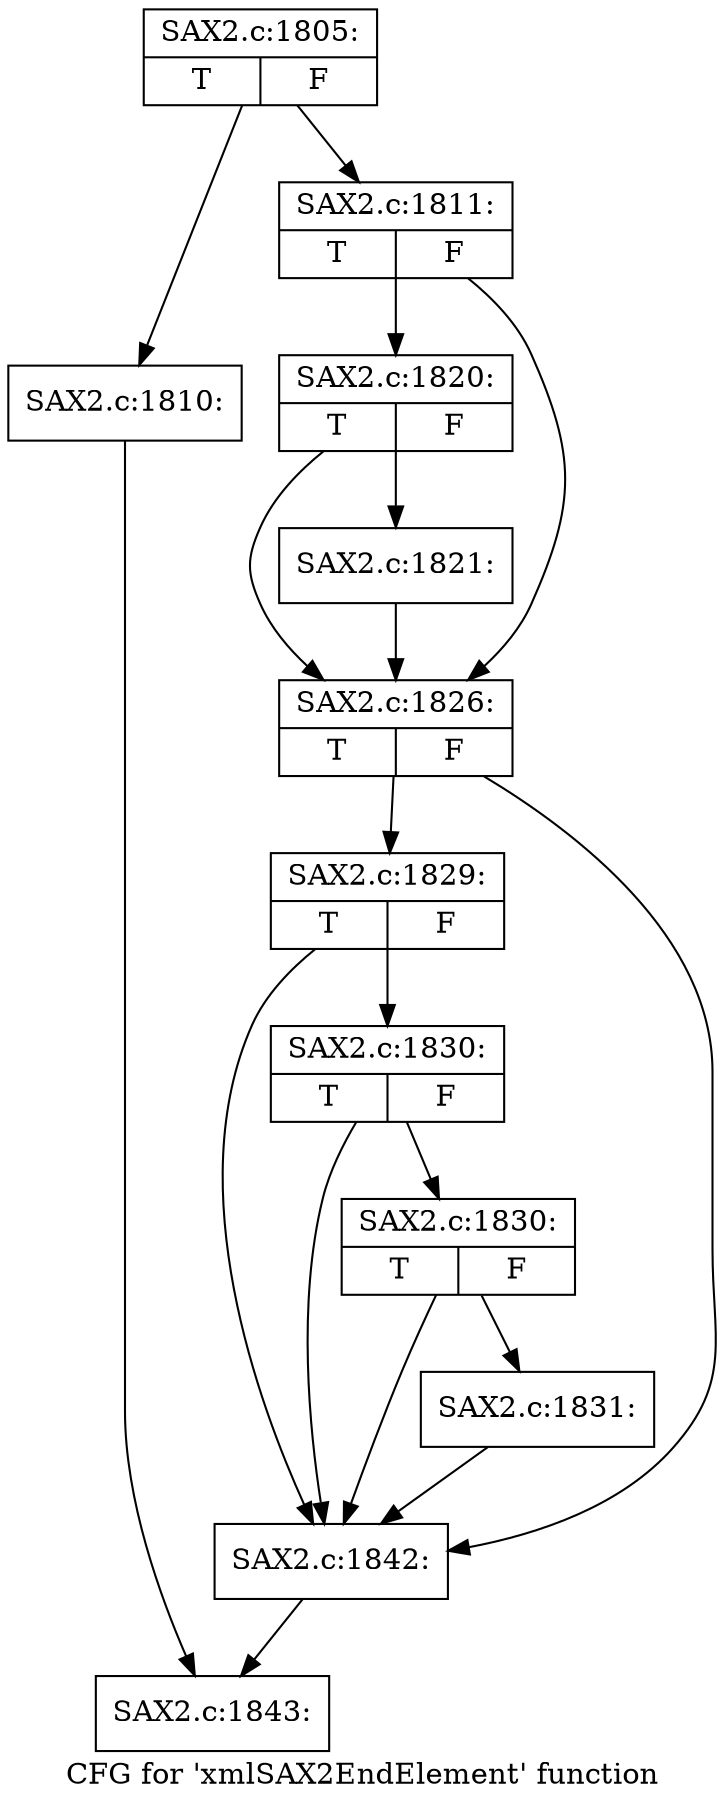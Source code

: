 digraph "CFG for 'xmlSAX2EndElement' function" {
	label="CFG for 'xmlSAX2EndElement' function";

	Node0x55f4ae718450 [shape=record,label="{SAX2.c:1805:|{<s0>T|<s1>F}}"];
	Node0x55f4ae718450 -> Node0x55f4ae73a320;
	Node0x55f4ae718450 -> Node0x55f4ae73a370;
	Node0x55f4ae73a320 [shape=record,label="{SAX2.c:1810:}"];
	Node0x55f4ae73a320 -> Node0x55f4ae739280;
	Node0x55f4ae73a370 [shape=record,label="{SAX2.c:1811:|{<s0>T|<s1>F}}"];
	Node0x55f4ae73a370 -> Node0x55f4ae73a9c0;
	Node0x55f4ae73a370 -> Node0x55f4ae73a970;
	Node0x55f4ae73a9c0 [shape=record,label="{SAX2.c:1820:|{<s0>T|<s1>F}}"];
	Node0x55f4ae73a9c0 -> Node0x55f4ae73a920;
	Node0x55f4ae73a9c0 -> Node0x55f4ae73a970;
	Node0x55f4ae73a920 [shape=record,label="{SAX2.c:1821:}"];
	Node0x55f4ae73a920 -> Node0x55f4ae73a970;
	Node0x55f4ae73a970 [shape=record,label="{SAX2.c:1826:|{<s0>T|<s1>F}}"];
	Node0x55f4ae73a970 -> Node0x55f4ae73d490;
	Node0x55f4ae73a970 -> Node0x55f4ae73d340;
	Node0x55f4ae73d490 [shape=record,label="{SAX2.c:1829:|{<s0>T|<s1>F}}"];
	Node0x55f4ae73d490 -> Node0x55f4ae73d410;
	Node0x55f4ae73d490 -> Node0x55f4ae73d340;
	Node0x55f4ae73d410 [shape=record,label="{SAX2.c:1830:|{<s0>T|<s1>F}}"];
	Node0x55f4ae73d410 -> Node0x55f4ae73d390;
	Node0x55f4ae73d410 -> Node0x55f4ae73d340;
	Node0x55f4ae73d390 [shape=record,label="{SAX2.c:1830:|{<s0>T|<s1>F}}"];
	Node0x55f4ae73d390 -> Node0x55f4ae73d2f0;
	Node0x55f4ae73d390 -> Node0x55f4ae73d340;
	Node0x55f4ae73d2f0 [shape=record,label="{SAX2.c:1831:}"];
	Node0x55f4ae73d2f0 -> Node0x55f4ae73d340;
	Node0x55f4ae73d340 [shape=record,label="{SAX2.c:1842:}"];
	Node0x55f4ae73d340 -> Node0x55f4ae739280;
	Node0x55f4ae739280 [shape=record,label="{SAX2.c:1843:}"];
}
